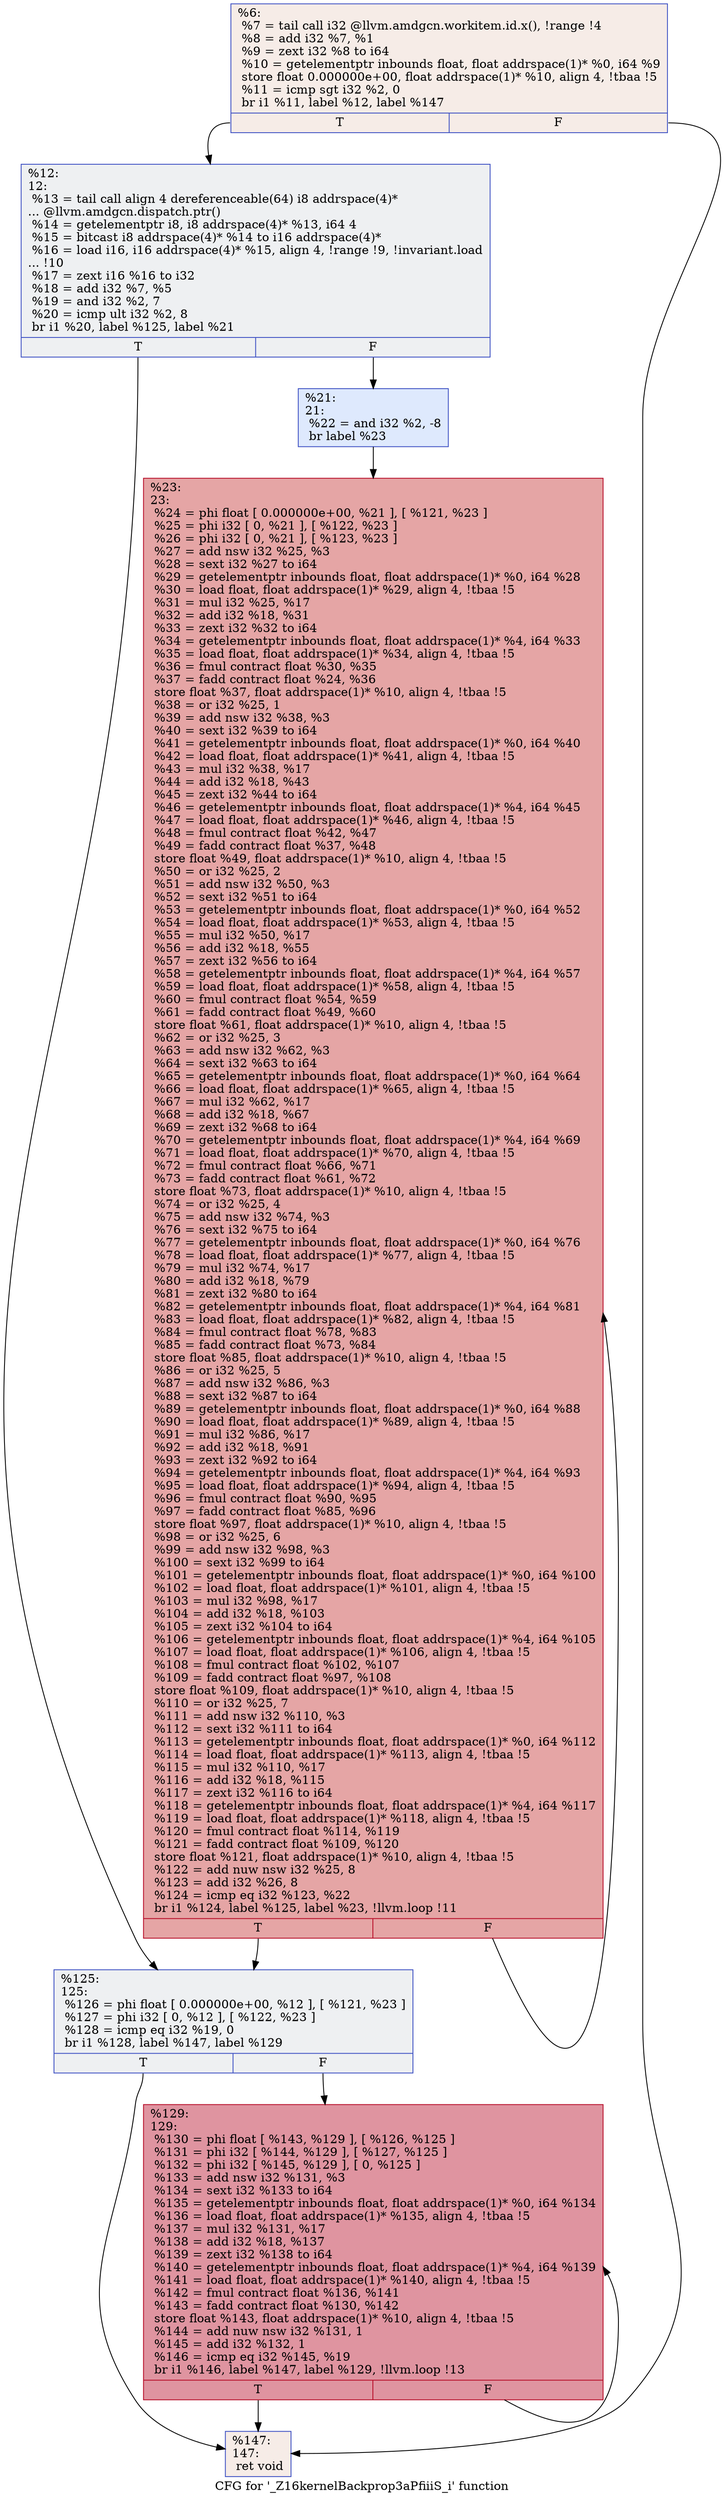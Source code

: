 digraph "CFG for '_Z16kernelBackprop3aPfiiiS_i' function" {
	label="CFG for '_Z16kernelBackprop3aPfiiiS_i' function";

	Node0x46ed830 [shape=record,color="#3d50c3ff", style=filled, fillcolor="#ead5c970",label="{%6:\l  %7 = tail call i32 @llvm.amdgcn.workitem.id.x(), !range !4\l  %8 = add i32 %7, %1\l  %9 = zext i32 %8 to i64\l  %10 = getelementptr inbounds float, float addrspace(1)* %0, i64 %9\l  store float 0.000000e+00, float addrspace(1)* %10, align 4, !tbaa !5\l  %11 = icmp sgt i32 %2, 0\l  br i1 %11, label %12, label %147\l|{<s0>T|<s1>F}}"];
	Node0x46ed830:s0 -> Node0x46efa40;
	Node0x46ed830:s1 -> Node0x46efad0;
	Node0x46efa40 [shape=record,color="#3d50c3ff", style=filled, fillcolor="#d9dce170",label="{%12:\l12:                                               \l  %13 = tail call align 4 dereferenceable(64) i8 addrspace(4)*\l... @llvm.amdgcn.dispatch.ptr()\l  %14 = getelementptr i8, i8 addrspace(4)* %13, i64 4\l  %15 = bitcast i8 addrspace(4)* %14 to i16 addrspace(4)*\l  %16 = load i16, i16 addrspace(4)* %15, align 4, !range !9, !invariant.load\l... !10\l  %17 = zext i16 %16 to i32\l  %18 = add i32 %7, %5\l  %19 = and i32 %2, 7\l  %20 = icmp ult i32 %2, 8\l  br i1 %20, label %125, label %21\l|{<s0>T|<s1>F}}"];
	Node0x46efa40:s0 -> Node0x46f05c0;
	Node0x46efa40:s1 -> Node0x46f0650;
	Node0x46f0650 [shape=record,color="#3d50c3ff", style=filled, fillcolor="#b5cdfa70",label="{%21:\l21:                                               \l  %22 = and i32 %2, -8\l  br label %23\l}"];
	Node0x46f0650 -> Node0x46f0850;
	Node0x46f0850 [shape=record,color="#b70d28ff", style=filled, fillcolor="#c5333470",label="{%23:\l23:                                               \l  %24 = phi float [ 0.000000e+00, %21 ], [ %121, %23 ]\l  %25 = phi i32 [ 0, %21 ], [ %122, %23 ]\l  %26 = phi i32 [ 0, %21 ], [ %123, %23 ]\l  %27 = add nsw i32 %25, %3\l  %28 = sext i32 %27 to i64\l  %29 = getelementptr inbounds float, float addrspace(1)* %0, i64 %28\l  %30 = load float, float addrspace(1)* %29, align 4, !tbaa !5\l  %31 = mul i32 %25, %17\l  %32 = add i32 %18, %31\l  %33 = zext i32 %32 to i64\l  %34 = getelementptr inbounds float, float addrspace(1)* %4, i64 %33\l  %35 = load float, float addrspace(1)* %34, align 4, !tbaa !5\l  %36 = fmul contract float %30, %35\l  %37 = fadd contract float %24, %36\l  store float %37, float addrspace(1)* %10, align 4, !tbaa !5\l  %38 = or i32 %25, 1\l  %39 = add nsw i32 %38, %3\l  %40 = sext i32 %39 to i64\l  %41 = getelementptr inbounds float, float addrspace(1)* %0, i64 %40\l  %42 = load float, float addrspace(1)* %41, align 4, !tbaa !5\l  %43 = mul i32 %38, %17\l  %44 = add i32 %18, %43\l  %45 = zext i32 %44 to i64\l  %46 = getelementptr inbounds float, float addrspace(1)* %4, i64 %45\l  %47 = load float, float addrspace(1)* %46, align 4, !tbaa !5\l  %48 = fmul contract float %42, %47\l  %49 = fadd contract float %37, %48\l  store float %49, float addrspace(1)* %10, align 4, !tbaa !5\l  %50 = or i32 %25, 2\l  %51 = add nsw i32 %50, %3\l  %52 = sext i32 %51 to i64\l  %53 = getelementptr inbounds float, float addrspace(1)* %0, i64 %52\l  %54 = load float, float addrspace(1)* %53, align 4, !tbaa !5\l  %55 = mul i32 %50, %17\l  %56 = add i32 %18, %55\l  %57 = zext i32 %56 to i64\l  %58 = getelementptr inbounds float, float addrspace(1)* %4, i64 %57\l  %59 = load float, float addrspace(1)* %58, align 4, !tbaa !5\l  %60 = fmul contract float %54, %59\l  %61 = fadd contract float %49, %60\l  store float %61, float addrspace(1)* %10, align 4, !tbaa !5\l  %62 = or i32 %25, 3\l  %63 = add nsw i32 %62, %3\l  %64 = sext i32 %63 to i64\l  %65 = getelementptr inbounds float, float addrspace(1)* %0, i64 %64\l  %66 = load float, float addrspace(1)* %65, align 4, !tbaa !5\l  %67 = mul i32 %62, %17\l  %68 = add i32 %18, %67\l  %69 = zext i32 %68 to i64\l  %70 = getelementptr inbounds float, float addrspace(1)* %4, i64 %69\l  %71 = load float, float addrspace(1)* %70, align 4, !tbaa !5\l  %72 = fmul contract float %66, %71\l  %73 = fadd contract float %61, %72\l  store float %73, float addrspace(1)* %10, align 4, !tbaa !5\l  %74 = or i32 %25, 4\l  %75 = add nsw i32 %74, %3\l  %76 = sext i32 %75 to i64\l  %77 = getelementptr inbounds float, float addrspace(1)* %0, i64 %76\l  %78 = load float, float addrspace(1)* %77, align 4, !tbaa !5\l  %79 = mul i32 %74, %17\l  %80 = add i32 %18, %79\l  %81 = zext i32 %80 to i64\l  %82 = getelementptr inbounds float, float addrspace(1)* %4, i64 %81\l  %83 = load float, float addrspace(1)* %82, align 4, !tbaa !5\l  %84 = fmul contract float %78, %83\l  %85 = fadd contract float %73, %84\l  store float %85, float addrspace(1)* %10, align 4, !tbaa !5\l  %86 = or i32 %25, 5\l  %87 = add nsw i32 %86, %3\l  %88 = sext i32 %87 to i64\l  %89 = getelementptr inbounds float, float addrspace(1)* %0, i64 %88\l  %90 = load float, float addrspace(1)* %89, align 4, !tbaa !5\l  %91 = mul i32 %86, %17\l  %92 = add i32 %18, %91\l  %93 = zext i32 %92 to i64\l  %94 = getelementptr inbounds float, float addrspace(1)* %4, i64 %93\l  %95 = load float, float addrspace(1)* %94, align 4, !tbaa !5\l  %96 = fmul contract float %90, %95\l  %97 = fadd contract float %85, %96\l  store float %97, float addrspace(1)* %10, align 4, !tbaa !5\l  %98 = or i32 %25, 6\l  %99 = add nsw i32 %98, %3\l  %100 = sext i32 %99 to i64\l  %101 = getelementptr inbounds float, float addrspace(1)* %0, i64 %100\l  %102 = load float, float addrspace(1)* %101, align 4, !tbaa !5\l  %103 = mul i32 %98, %17\l  %104 = add i32 %18, %103\l  %105 = zext i32 %104 to i64\l  %106 = getelementptr inbounds float, float addrspace(1)* %4, i64 %105\l  %107 = load float, float addrspace(1)* %106, align 4, !tbaa !5\l  %108 = fmul contract float %102, %107\l  %109 = fadd contract float %97, %108\l  store float %109, float addrspace(1)* %10, align 4, !tbaa !5\l  %110 = or i32 %25, 7\l  %111 = add nsw i32 %110, %3\l  %112 = sext i32 %111 to i64\l  %113 = getelementptr inbounds float, float addrspace(1)* %0, i64 %112\l  %114 = load float, float addrspace(1)* %113, align 4, !tbaa !5\l  %115 = mul i32 %110, %17\l  %116 = add i32 %18, %115\l  %117 = zext i32 %116 to i64\l  %118 = getelementptr inbounds float, float addrspace(1)* %4, i64 %117\l  %119 = load float, float addrspace(1)* %118, align 4, !tbaa !5\l  %120 = fmul contract float %114, %119\l  %121 = fadd contract float %109, %120\l  store float %121, float addrspace(1)* %10, align 4, !tbaa !5\l  %122 = add nuw nsw i32 %25, 8\l  %123 = add i32 %26, 8\l  %124 = icmp eq i32 %123, %22\l  br i1 %124, label %125, label %23, !llvm.loop !11\l|{<s0>T|<s1>F}}"];
	Node0x46f0850:s0 -> Node0x46f05c0;
	Node0x46f0850:s1 -> Node0x46f0850;
	Node0x46f05c0 [shape=record,color="#3d50c3ff", style=filled, fillcolor="#d9dce170",label="{%125:\l125:                                              \l  %126 = phi float [ 0.000000e+00, %12 ], [ %121, %23 ]\l  %127 = phi i32 [ 0, %12 ], [ %122, %23 ]\l  %128 = icmp eq i32 %19, 0\l  br i1 %128, label %147, label %129\l|{<s0>T|<s1>F}}"];
	Node0x46f05c0:s0 -> Node0x46efad0;
	Node0x46f05c0:s1 -> Node0x46f29a0;
	Node0x46f29a0 [shape=record,color="#b70d28ff", style=filled, fillcolor="#b70d2870",label="{%129:\l129:                                              \l  %130 = phi float [ %143, %129 ], [ %126, %125 ]\l  %131 = phi i32 [ %144, %129 ], [ %127, %125 ]\l  %132 = phi i32 [ %145, %129 ], [ 0, %125 ]\l  %133 = add nsw i32 %131, %3\l  %134 = sext i32 %133 to i64\l  %135 = getelementptr inbounds float, float addrspace(1)* %0, i64 %134\l  %136 = load float, float addrspace(1)* %135, align 4, !tbaa !5\l  %137 = mul i32 %131, %17\l  %138 = add i32 %18, %137\l  %139 = zext i32 %138 to i64\l  %140 = getelementptr inbounds float, float addrspace(1)* %4, i64 %139\l  %141 = load float, float addrspace(1)* %140, align 4, !tbaa !5\l  %142 = fmul contract float %136, %141\l  %143 = fadd contract float %130, %142\l  store float %143, float addrspace(1)* %10, align 4, !tbaa !5\l  %144 = add nuw nsw i32 %131, 1\l  %145 = add i32 %132, 1\l  %146 = icmp eq i32 %145, %19\l  br i1 %146, label %147, label %129, !llvm.loop !13\l|{<s0>T|<s1>F}}"];
	Node0x46f29a0:s0 -> Node0x46efad0;
	Node0x46f29a0:s1 -> Node0x46f29a0;
	Node0x46efad0 [shape=record,color="#3d50c3ff", style=filled, fillcolor="#ead5c970",label="{%147:\l147:                                              \l  ret void\l}"];
}
